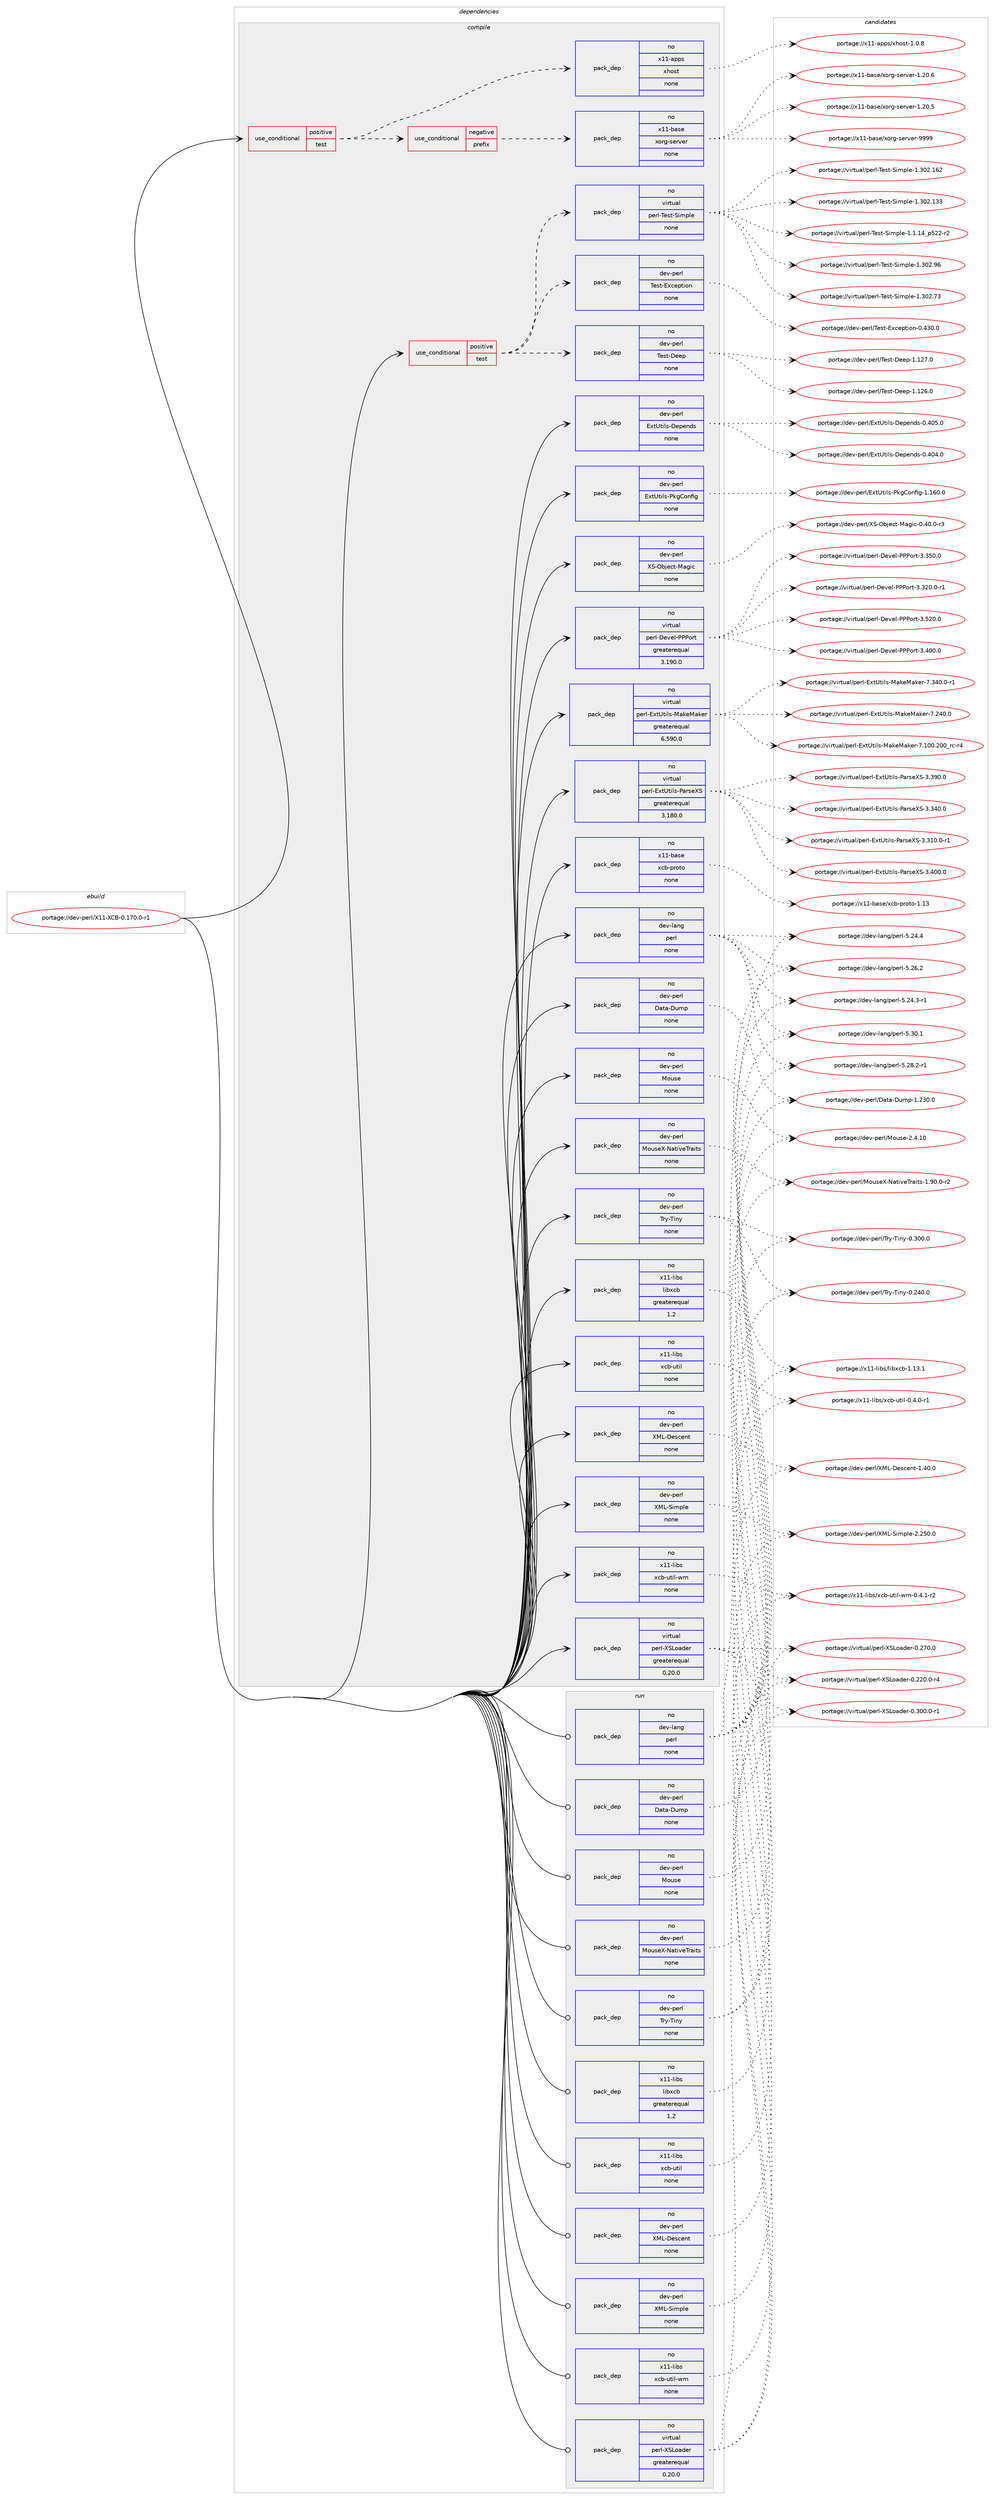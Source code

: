 digraph prolog {

# *************
# Graph options
# *************

newrank=true;
concentrate=true;
compound=true;
graph [rankdir=LR,fontname=Helvetica,fontsize=10,ranksep=1.5];#, ranksep=2.5, nodesep=0.2];
edge  [arrowhead=vee];
node  [fontname=Helvetica,fontsize=10];

# **********
# The ebuild
# **********

subgraph cluster_leftcol {
color=gray;
rank=same;
label=<<i>ebuild</i>>;
id [label="portage://dev-perl/X11-XCB-0.170.0-r1", color=red, width=4, href="../dev-perl/X11-XCB-0.170.0-r1.svg"];
}

# ****************
# The dependencies
# ****************

subgraph cluster_midcol {
color=gray;
label=<<i>dependencies</i>>;
subgraph cluster_compile {
fillcolor="#eeeeee";
style=filled;
label=<<i>compile</i>>;
subgraph cond121219 {
dependency479479 [label=<<TABLE BORDER="0" CELLBORDER="1" CELLSPACING="0" CELLPADDING="4"><TR><TD ROWSPAN="3" CELLPADDING="10">use_conditional</TD></TR><TR><TD>positive</TD></TR><TR><TD>test</TD></TR></TABLE>>, shape=none, color=red];
subgraph cond121220 {
dependency479480 [label=<<TABLE BORDER="0" CELLBORDER="1" CELLSPACING="0" CELLPADDING="4"><TR><TD ROWSPAN="3" CELLPADDING="10">use_conditional</TD></TR><TR><TD>negative</TD></TR><TR><TD>prefix</TD></TR></TABLE>>, shape=none, color=red];
subgraph pack353204 {
dependency479481 [label=<<TABLE BORDER="0" CELLBORDER="1" CELLSPACING="0" CELLPADDING="4" WIDTH="220"><TR><TD ROWSPAN="6" CELLPADDING="30">pack_dep</TD></TR><TR><TD WIDTH="110">no</TD></TR><TR><TD>x11-base</TD></TR><TR><TD>xorg-server</TD></TR><TR><TD>none</TD></TR><TR><TD></TD></TR></TABLE>>, shape=none, color=blue];
}
dependency479480:e -> dependency479481:w [weight=20,style="dashed",arrowhead="vee"];
}
dependency479479:e -> dependency479480:w [weight=20,style="dashed",arrowhead="vee"];
subgraph pack353205 {
dependency479482 [label=<<TABLE BORDER="0" CELLBORDER="1" CELLSPACING="0" CELLPADDING="4" WIDTH="220"><TR><TD ROWSPAN="6" CELLPADDING="30">pack_dep</TD></TR><TR><TD WIDTH="110">no</TD></TR><TR><TD>x11-apps</TD></TR><TR><TD>xhost</TD></TR><TR><TD>none</TD></TR><TR><TD></TD></TR></TABLE>>, shape=none, color=blue];
}
dependency479479:e -> dependency479482:w [weight=20,style="dashed",arrowhead="vee"];
}
id:e -> dependency479479:w [weight=20,style="solid",arrowhead="vee"];
subgraph cond121221 {
dependency479483 [label=<<TABLE BORDER="0" CELLBORDER="1" CELLSPACING="0" CELLPADDING="4"><TR><TD ROWSPAN="3" CELLPADDING="10">use_conditional</TD></TR><TR><TD>positive</TD></TR><TR><TD>test</TD></TR></TABLE>>, shape=none, color=red];
subgraph pack353206 {
dependency479484 [label=<<TABLE BORDER="0" CELLBORDER="1" CELLSPACING="0" CELLPADDING="4" WIDTH="220"><TR><TD ROWSPAN="6" CELLPADDING="30">pack_dep</TD></TR><TR><TD WIDTH="110">no</TD></TR><TR><TD>dev-perl</TD></TR><TR><TD>Test-Deep</TD></TR><TR><TD>none</TD></TR><TR><TD></TD></TR></TABLE>>, shape=none, color=blue];
}
dependency479483:e -> dependency479484:w [weight=20,style="dashed",arrowhead="vee"];
subgraph pack353207 {
dependency479485 [label=<<TABLE BORDER="0" CELLBORDER="1" CELLSPACING="0" CELLPADDING="4" WIDTH="220"><TR><TD ROWSPAN="6" CELLPADDING="30">pack_dep</TD></TR><TR><TD WIDTH="110">no</TD></TR><TR><TD>dev-perl</TD></TR><TR><TD>Test-Exception</TD></TR><TR><TD>none</TD></TR><TR><TD></TD></TR></TABLE>>, shape=none, color=blue];
}
dependency479483:e -> dependency479485:w [weight=20,style="dashed",arrowhead="vee"];
subgraph pack353208 {
dependency479486 [label=<<TABLE BORDER="0" CELLBORDER="1" CELLSPACING="0" CELLPADDING="4" WIDTH="220"><TR><TD ROWSPAN="6" CELLPADDING="30">pack_dep</TD></TR><TR><TD WIDTH="110">no</TD></TR><TR><TD>virtual</TD></TR><TR><TD>perl-Test-Simple</TD></TR><TR><TD>none</TD></TR><TR><TD></TD></TR></TABLE>>, shape=none, color=blue];
}
dependency479483:e -> dependency479486:w [weight=20,style="dashed",arrowhead="vee"];
}
id:e -> dependency479483:w [weight=20,style="solid",arrowhead="vee"];
subgraph pack353209 {
dependency479487 [label=<<TABLE BORDER="0" CELLBORDER="1" CELLSPACING="0" CELLPADDING="4" WIDTH="220"><TR><TD ROWSPAN="6" CELLPADDING="30">pack_dep</TD></TR><TR><TD WIDTH="110">no</TD></TR><TR><TD>dev-lang</TD></TR><TR><TD>perl</TD></TR><TR><TD>none</TD></TR><TR><TD></TD></TR></TABLE>>, shape=none, color=blue];
}
id:e -> dependency479487:w [weight=20,style="solid",arrowhead="vee"];
subgraph pack353210 {
dependency479488 [label=<<TABLE BORDER="0" CELLBORDER="1" CELLSPACING="0" CELLPADDING="4" WIDTH="220"><TR><TD ROWSPAN="6" CELLPADDING="30">pack_dep</TD></TR><TR><TD WIDTH="110">no</TD></TR><TR><TD>dev-perl</TD></TR><TR><TD>Data-Dump</TD></TR><TR><TD>none</TD></TR><TR><TD></TD></TR></TABLE>>, shape=none, color=blue];
}
id:e -> dependency479488:w [weight=20,style="solid",arrowhead="vee"];
subgraph pack353211 {
dependency479489 [label=<<TABLE BORDER="0" CELLBORDER="1" CELLSPACING="0" CELLPADDING="4" WIDTH="220"><TR><TD ROWSPAN="6" CELLPADDING="30">pack_dep</TD></TR><TR><TD WIDTH="110">no</TD></TR><TR><TD>dev-perl</TD></TR><TR><TD>ExtUtils-Depends</TD></TR><TR><TD>none</TD></TR><TR><TD></TD></TR></TABLE>>, shape=none, color=blue];
}
id:e -> dependency479489:w [weight=20,style="solid",arrowhead="vee"];
subgraph pack353212 {
dependency479490 [label=<<TABLE BORDER="0" CELLBORDER="1" CELLSPACING="0" CELLPADDING="4" WIDTH="220"><TR><TD ROWSPAN="6" CELLPADDING="30">pack_dep</TD></TR><TR><TD WIDTH="110">no</TD></TR><TR><TD>dev-perl</TD></TR><TR><TD>ExtUtils-PkgConfig</TD></TR><TR><TD>none</TD></TR><TR><TD></TD></TR></TABLE>>, shape=none, color=blue];
}
id:e -> dependency479490:w [weight=20,style="solid",arrowhead="vee"];
subgraph pack353213 {
dependency479491 [label=<<TABLE BORDER="0" CELLBORDER="1" CELLSPACING="0" CELLPADDING="4" WIDTH="220"><TR><TD ROWSPAN="6" CELLPADDING="30">pack_dep</TD></TR><TR><TD WIDTH="110">no</TD></TR><TR><TD>dev-perl</TD></TR><TR><TD>Mouse</TD></TR><TR><TD>none</TD></TR><TR><TD></TD></TR></TABLE>>, shape=none, color=blue];
}
id:e -> dependency479491:w [weight=20,style="solid",arrowhead="vee"];
subgraph pack353214 {
dependency479492 [label=<<TABLE BORDER="0" CELLBORDER="1" CELLSPACING="0" CELLPADDING="4" WIDTH="220"><TR><TD ROWSPAN="6" CELLPADDING="30">pack_dep</TD></TR><TR><TD WIDTH="110">no</TD></TR><TR><TD>dev-perl</TD></TR><TR><TD>MouseX-NativeTraits</TD></TR><TR><TD>none</TD></TR><TR><TD></TD></TR></TABLE>>, shape=none, color=blue];
}
id:e -> dependency479492:w [weight=20,style="solid",arrowhead="vee"];
subgraph pack353215 {
dependency479493 [label=<<TABLE BORDER="0" CELLBORDER="1" CELLSPACING="0" CELLPADDING="4" WIDTH="220"><TR><TD ROWSPAN="6" CELLPADDING="30">pack_dep</TD></TR><TR><TD WIDTH="110">no</TD></TR><TR><TD>dev-perl</TD></TR><TR><TD>Try-Tiny</TD></TR><TR><TD>none</TD></TR><TR><TD></TD></TR></TABLE>>, shape=none, color=blue];
}
id:e -> dependency479493:w [weight=20,style="solid",arrowhead="vee"];
subgraph pack353216 {
dependency479494 [label=<<TABLE BORDER="0" CELLBORDER="1" CELLSPACING="0" CELLPADDING="4" WIDTH="220"><TR><TD ROWSPAN="6" CELLPADDING="30">pack_dep</TD></TR><TR><TD WIDTH="110">no</TD></TR><TR><TD>dev-perl</TD></TR><TR><TD>XML-Descent</TD></TR><TR><TD>none</TD></TR><TR><TD></TD></TR></TABLE>>, shape=none, color=blue];
}
id:e -> dependency479494:w [weight=20,style="solid",arrowhead="vee"];
subgraph pack353217 {
dependency479495 [label=<<TABLE BORDER="0" CELLBORDER="1" CELLSPACING="0" CELLPADDING="4" WIDTH="220"><TR><TD ROWSPAN="6" CELLPADDING="30">pack_dep</TD></TR><TR><TD WIDTH="110">no</TD></TR><TR><TD>dev-perl</TD></TR><TR><TD>XML-Simple</TD></TR><TR><TD>none</TD></TR><TR><TD></TD></TR></TABLE>>, shape=none, color=blue];
}
id:e -> dependency479495:w [weight=20,style="solid",arrowhead="vee"];
subgraph pack353218 {
dependency479496 [label=<<TABLE BORDER="0" CELLBORDER="1" CELLSPACING="0" CELLPADDING="4" WIDTH="220"><TR><TD ROWSPAN="6" CELLPADDING="30">pack_dep</TD></TR><TR><TD WIDTH="110">no</TD></TR><TR><TD>dev-perl</TD></TR><TR><TD>XS-Object-Magic</TD></TR><TR><TD>none</TD></TR><TR><TD></TD></TR></TABLE>>, shape=none, color=blue];
}
id:e -> dependency479496:w [weight=20,style="solid",arrowhead="vee"];
subgraph pack353219 {
dependency479497 [label=<<TABLE BORDER="0" CELLBORDER="1" CELLSPACING="0" CELLPADDING="4" WIDTH="220"><TR><TD ROWSPAN="6" CELLPADDING="30">pack_dep</TD></TR><TR><TD WIDTH="110">no</TD></TR><TR><TD>virtual</TD></TR><TR><TD>perl-Devel-PPPort</TD></TR><TR><TD>greaterequal</TD></TR><TR><TD>3.190.0</TD></TR></TABLE>>, shape=none, color=blue];
}
id:e -> dependency479497:w [weight=20,style="solid",arrowhead="vee"];
subgraph pack353220 {
dependency479498 [label=<<TABLE BORDER="0" CELLBORDER="1" CELLSPACING="0" CELLPADDING="4" WIDTH="220"><TR><TD ROWSPAN="6" CELLPADDING="30">pack_dep</TD></TR><TR><TD WIDTH="110">no</TD></TR><TR><TD>virtual</TD></TR><TR><TD>perl-ExtUtils-MakeMaker</TD></TR><TR><TD>greaterequal</TD></TR><TR><TD>6.590.0</TD></TR></TABLE>>, shape=none, color=blue];
}
id:e -> dependency479498:w [weight=20,style="solid",arrowhead="vee"];
subgraph pack353221 {
dependency479499 [label=<<TABLE BORDER="0" CELLBORDER="1" CELLSPACING="0" CELLPADDING="4" WIDTH="220"><TR><TD ROWSPAN="6" CELLPADDING="30">pack_dep</TD></TR><TR><TD WIDTH="110">no</TD></TR><TR><TD>virtual</TD></TR><TR><TD>perl-ExtUtils-ParseXS</TD></TR><TR><TD>greaterequal</TD></TR><TR><TD>3.180.0</TD></TR></TABLE>>, shape=none, color=blue];
}
id:e -> dependency479499:w [weight=20,style="solid",arrowhead="vee"];
subgraph pack353222 {
dependency479500 [label=<<TABLE BORDER="0" CELLBORDER="1" CELLSPACING="0" CELLPADDING="4" WIDTH="220"><TR><TD ROWSPAN="6" CELLPADDING="30">pack_dep</TD></TR><TR><TD WIDTH="110">no</TD></TR><TR><TD>virtual</TD></TR><TR><TD>perl-XSLoader</TD></TR><TR><TD>greaterequal</TD></TR><TR><TD>0.20.0</TD></TR></TABLE>>, shape=none, color=blue];
}
id:e -> dependency479500:w [weight=20,style="solid",arrowhead="vee"];
subgraph pack353223 {
dependency479501 [label=<<TABLE BORDER="0" CELLBORDER="1" CELLSPACING="0" CELLPADDING="4" WIDTH="220"><TR><TD ROWSPAN="6" CELLPADDING="30">pack_dep</TD></TR><TR><TD WIDTH="110">no</TD></TR><TR><TD>x11-base</TD></TR><TR><TD>xcb-proto</TD></TR><TR><TD>none</TD></TR><TR><TD></TD></TR></TABLE>>, shape=none, color=blue];
}
id:e -> dependency479501:w [weight=20,style="solid",arrowhead="vee"];
subgraph pack353224 {
dependency479502 [label=<<TABLE BORDER="0" CELLBORDER="1" CELLSPACING="0" CELLPADDING="4" WIDTH="220"><TR><TD ROWSPAN="6" CELLPADDING="30">pack_dep</TD></TR><TR><TD WIDTH="110">no</TD></TR><TR><TD>x11-libs</TD></TR><TR><TD>libxcb</TD></TR><TR><TD>greaterequal</TD></TR><TR><TD>1.2</TD></TR></TABLE>>, shape=none, color=blue];
}
id:e -> dependency479502:w [weight=20,style="solid",arrowhead="vee"];
subgraph pack353225 {
dependency479503 [label=<<TABLE BORDER="0" CELLBORDER="1" CELLSPACING="0" CELLPADDING="4" WIDTH="220"><TR><TD ROWSPAN="6" CELLPADDING="30">pack_dep</TD></TR><TR><TD WIDTH="110">no</TD></TR><TR><TD>x11-libs</TD></TR><TR><TD>xcb-util</TD></TR><TR><TD>none</TD></TR><TR><TD></TD></TR></TABLE>>, shape=none, color=blue];
}
id:e -> dependency479503:w [weight=20,style="solid",arrowhead="vee"];
subgraph pack353226 {
dependency479504 [label=<<TABLE BORDER="0" CELLBORDER="1" CELLSPACING="0" CELLPADDING="4" WIDTH="220"><TR><TD ROWSPAN="6" CELLPADDING="30">pack_dep</TD></TR><TR><TD WIDTH="110">no</TD></TR><TR><TD>x11-libs</TD></TR><TR><TD>xcb-util-wm</TD></TR><TR><TD>none</TD></TR><TR><TD></TD></TR></TABLE>>, shape=none, color=blue];
}
id:e -> dependency479504:w [weight=20,style="solid",arrowhead="vee"];
}
subgraph cluster_compileandrun {
fillcolor="#eeeeee";
style=filled;
label=<<i>compile and run</i>>;
}
subgraph cluster_run {
fillcolor="#eeeeee";
style=filled;
label=<<i>run</i>>;
subgraph pack353227 {
dependency479505 [label=<<TABLE BORDER="0" CELLBORDER="1" CELLSPACING="0" CELLPADDING="4" WIDTH="220"><TR><TD ROWSPAN="6" CELLPADDING="30">pack_dep</TD></TR><TR><TD WIDTH="110">no</TD></TR><TR><TD>dev-lang</TD></TR><TR><TD>perl</TD></TR><TR><TD>none</TD></TR><TR><TD></TD></TR></TABLE>>, shape=none, color=blue];
}
id:e -> dependency479505:w [weight=20,style="solid",arrowhead="odot"];
subgraph pack353228 {
dependency479506 [label=<<TABLE BORDER="0" CELLBORDER="1" CELLSPACING="0" CELLPADDING="4" WIDTH="220"><TR><TD ROWSPAN="6" CELLPADDING="30">pack_dep</TD></TR><TR><TD WIDTH="110">no</TD></TR><TR><TD>dev-perl</TD></TR><TR><TD>Data-Dump</TD></TR><TR><TD>none</TD></TR><TR><TD></TD></TR></TABLE>>, shape=none, color=blue];
}
id:e -> dependency479506:w [weight=20,style="solid",arrowhead="odot"];
subgraph pack353229 {
dependency479507 [label=<<TABLE BORDER="0" CELLBORDER="1" CELLSPACING="0" CELLPADDING="4" WIDTH="220"><TR><TD ROWSPAN="6" CELLPADDING="30">pack_dep</TD></TR><TR><TD WIDTH="110">no</TD></TR><TR><TD>dev-perl</TD></TR><TR><TD>Mouse</TD></TR><TR><TD>none</TD></TR><TR><TD></TD></TR></TABLE>>, shape=none, color=blue];
}
id:e -> dependency479507:w [weight=20,style="solid",arrowhead="odot"];
subgraph pack353230 {
dependency479508 [label=<<TABLE BORDER="0" CELLBORDER="1" CELLSPACING="0" CELLPADDING="4" WIDTH="220"><TR><TD ROWSPAN="6" CELLPADDING="30">pack_dep</TD></TR><TR><TD WIDTH="110">no</TD></TR><TR><TD>dev-perl</TD></TR><TR><TD>MouseX-NativeTraits</TD></TR><TR><TD>none</TD></TR><TR><TD></TD></TR></TABLE>>, shape=none, color=blue];
}
id:e -> dependency479508:w [weight=20,style="solid",arrowhead="odot"];
subgraph pack353231 {
dependency479509 [label=<<TABLE BORDER="0" CELLBORDER="1" CELLSPACING="0" CELLPADDING="4" WIDTH="220"><TR><TD ROWSPAN="6" CELLPADDING="30">pack_dep</TD></TR><TR><TD WIDTH="110">no</TD></TR><TR><TD>dev-perl</TD></TR><TR><TD>Try-Tiny</TD></TR><TR><TD>none</TD></TR><TR><TD></TD></TR></TABLE>>, shape=none, color=blue];
}
id:e -> dependency479509:w [weight=20,style="solid",arrowhead="odot"];
subgraph pack353232 {
dependency479510 [label=<<TABLE BORDER="0" CELLBORDER="1" CELLSPACING="0" CELLPADDING="4" WIDTH="220"><TR><TD ROWSPAN="6" CELLPADDING="30">pack_dep</TD></TR><TR><TD WIDTH="110">no</TD></TR><TR><TD>dev-perl</TD></TR><TR><TD>XML-Descent</TD></TR><TR><TD>none</TD></TR><TR><TD></TD></TR></TABLE>>, shape=none, color=blue];
}
id:e -> dependency479510:w [weight=20,style="solid",arrowhead="odot"];
subgraph pack353233 {
dependency479511 [label=<<TABLE BORDER="0" CELLBORDER="1" CELLSPACING="0" CELLPADDING="4" WIDTH="220"><TR><TD ROWSPAN="6" CELLPADDING="30">pack_dep</TD></TR><TR><TD WIDTH="110">no</TD></TR><TR><TD>dev-perl</TD></TR><TR><TD>XML-Simple</TD></TR><TR><TD>none</TD></TR><TR><TD></TD></TR></TABLE>>, shape=none, color=blue];
}
id:e -> dependency479511:w [weight=20,style="solid",arrowhead="odot"];
subgraph pack353234 {
dependency479512 [label=<<TABLE BORDER="0" CELLBORDER="1" CELLSPACING="0" CELLPADDING="4" WIDTH="220"><TR><TD ROWSPAN="6" CELLPADDING="30">pack_dep</TD></TR><TR><TD WIDTH="110">no</TD></TR><TR><TD>virtual</TD></TR><TR><TD>perl-XSLoader</TD></TR><TR><TD>greaterequal</TD></TR><TR><TD>0.20.0</TD></TR></TABLE>>, shape=none, color=blue];
}
id:e -> dependency479512:w [weight=20,style="solid",arrowhead="odot"];
subgraph pack353235 {
dependency479513 [label=<<TABLE BORDER="0" CELLBORDER="1" CELLSPACING="0" CELLPADDING="4" WIDTH="220"><TR><TD ROWSPAN="6" CELLPADDING="30">pack_dep</TD></TR><TR><TD WIDTH="110">no</TD></TR><TR><TD>x11-libs</TD></TR><TR><TD>libxcb</TD></TR><TR><TD>greaterequal</TD></TR><TR><TD>1.2</TD></TR></TABLE>>, shape=none, color=blue];
}
id:e -> dependency479513:w [weight=20,style="solid",arrowhead="odot"];
subgraph pack353236 {
dependency479514 [label=<<TABLE BORDER="0" CELLBORDER="1" CELLSPACING="0" CELLPADDING="4" WIDTH="220"><TR><TD ROWSPAN="6" CELLPADDING="30">pack_dep</TD></TR><TR><TD WIDTH="110">no</TD></TR><TR><TD>x11-libs</TD></TR><TR><TD>xcb-util</TD></TR><TR><TD>none</TD></TR><TR><TD></TD></TR></TABLE>>, shape=none, color=blue];
}
id:e -> dependency479514:w [weight=20,style="solid",arrowhead="odot"];
subgraph pack353237 {
dependency479515 [label=<<TABLE BORDER="0" CELLBORDER="1" CELLSPACING="0" CELLPADDING="4" WIDTH="220"><TR><TD ROWSPAN="6" CELLPADDING="30">pack_dep</TD></TR><TR><TD WIDTH="110">no</TD></TR><TR><TD>x11-libs</TD></TR><TR><TD>xcb-util-wm</TD></TR><TR><TD>none</TD></TR><TR><TD></TD></TR></TABLE>>, shape=none, color=blue];
}
id:e -> dependency479515:w [weight=20,style="solid",arrowhead="odot"];
}
}

# **************
# The candidates
# **************

subgraph cluster_choices {
rank=same;
color=gray;
label=<<i>candidates</i>>;

subgraph choice353204 {
color=black;
nodesep=1;
choice120494945989711510147120111114103451151011141181011144557575757 [label="portage://x11-base/xorg-server-9999", color=red, width=4,href="../x11-base/xorg-server-9999.svg"];
choice1204949459897115101471201111141034511510111411810111445494650484654 [label="portage://x11-base/xorg-server-1.20.6", color=red, width=4,href="../x11-base/xorg-server-1.20.6.svg"];
choice1204949459897115101471201111141034511510111411810111445494650484653 [label="portage://x11-base/xorg-server-1.20.5", color=red, width=4,href="../x11-base/xorg-server-1.20.5.svg"];
dependency479481:e -> choice120494945989711510147120111114103451151011141181011144557575757:w [style=dotted,weight="100"];
dependency479481:e -> choice1204949459897115101471201111141034511510111411810111445494650484654:w [style=dotted,weight="100"];
dependency479481:e -> choice1204949459897115101471201111141034511510111411810111445494650484653:w [style=dotted,weight="100"];
}
subgraph choice353205 {
color=black;
nodesep=1;
choice1204949459711211211547120104111115116454946484656 [label="portage://x11-apps/xhost-1.0.8", color=red, width=4,href="../x11-apps/xhost-1.0.8.svg"];
dependency479482:e -> choice1204949459711211211547120104111115116454946484656:w [style=dotted,weight="100"];
}
subgraph choice353206 {
color=black;
nodesep=1;
choice10010111845112101114108478410111511645681011011124549464950554648 [label="portage://dev-perl/Test-Deep-1.127.0", color=red, width=4,href="../dev-perl/Test-Deep-1.127.0.svg"];
choice10010111845112101114108478410111511645681011011124549464950544648 [label="portage://dev-perl/Test-Deep-1.126.0", color=red, width=4,href="../dev-perl/Test-Deep-1.126.0.svg"];
dependency479484:e -> choice10010111845112101114108478410111511645681011011124549464950554648:w [style=dotted,weight="100"];
dependency479484:e -> choice10010111845112101114108478410111511645681011011124549464950544648:w [style=dotted,weight="100"];
}
subgraph choice353207 {
color=black;
nodesep=1;
choice1001011184511210111410847841011151164569120991011121161051111104548465251484648 [label="portage://dev-perl/Test-Exception-0.430.0", color=red, width=4,href="../dev-perl/Test-Exception-0.430.0.svg"];
dependency479485:e -> choice1001011184511210111410847841011151164569120991011121161051111104548465251484648:w [style=dotted,weight="100"];
}
subgraph choice353208 {
color=black;
nodesep=1;
choice118105114116117971084711210111410845841011151164583105109112108101454946514850465754 [label="portage://virtual/perl-Test-Simple-1.302.96", color=red, width=4,href="../virtual/perl-Test-Simple-1.302.96.svg"];
choice118105114116117971084711210111410845841011151164583105109112108101454946514850465551 [label="portage://virtual/perl-Test-Simple-1.302.73", color=red, width=4,href="../virtual/perl-Test-Simple-1.302.73.svg"];
choice11810511411611797108471121011141084584101115116458310510911210810145494651485046495450 [label="portage://virtual/perl-Test-Simple-1.302.162", color=red, width=4,href="../virtual/perl-Test-Simple-1.302.162.svg"];
choice11810511411611797108471121011141084584101115116458310510911210810145494651485046495151 [label="portage://virtual/perl-Test-Simple-1.302.133", color=red, width=4,href="../virtual/perl-Test-Simple-1.302.133.svg"];
choice11810511411611797108471121011141084584101115116458310510911210810145494649464952951125350504511450 [label="portage://virtual/perl-Test-Simple-1.1.14_p522-r2", color=red, width=4,href="../virtual/perl-Test-Simple-1.1.14_p522-r2.svg"];
dependency479486:e -> choice118105114116117971084711210111410845841011151164583105109112108101454946514850465754:w [style=dotted,weight="100"];
dependency479486:e -> choice118105114116117971084711210111410845841011151164583105109112108101454946514850465551:w [style=dotted,weight="100"];
dependency479486:e -> choice11810511411611797108471121011141084584101115116458310510911210810145494651485046495450:w [style=dotted,weight="100"];
dependency479486:e -> choice11810511411611797108471121011141084584101115116458310510911210810145494651485046495151:w [style=dotted,weight="100"];
dependency479486:e -> choice11810511411611797108471121011141084584101115116458310510911210810145494649464952951125350504511450:w [style=dotted,weight="100"];
}
subgraph choice353209 {
color=black;
nodesep=1;
choice10010111845108971101034711210111410845534651484649 [label="portage://dev-lang/perl-5.30.1", color=red, width=4,href="../dev-lang/perl-5.30.1.svg"];
choice100101118451089711010347112101114108455346505646504511449 [label="portage://dev-lang/perl-5.28.2-r1", color=red, width=4,href="../dev-lang/perl-5.28.2-r1.svg"];
choice10010111845108971101034711210111410845534650544650 [label="portage://dev-lang/perl-5.26.2", color=red, width=4,href="../dev-lang/perl-5.26.2.svg"];
choice10010111845108971101034711210111410845534650524652 [label="portage://dev-lang/perl-5.24.4", color=red, width=4,href="../dev-lang/perl-5.24.4.svg"];
choice100101118451089711010347112101114108455346505246514511449 [label="portage://dev-lang/perl-5.24.3-r1", color=red, width=4,href="../dev-lang/perl-5.24.3-r1.svg"];
dependency479487:e -> choice10010111845108971101034711210111410845534651484649:w [style=dotted,weight="100"];
dependency479487:e -> choice100101118451089711010347112101114108455346505646504511449:w [style=dotted,weight="100"];
dependency479487:e -> choice10010111845108971101034711210111410845534650544650:w [style=dotted,weight="100"];
dependency479487:e -> choice10010111845108971101034711210111410845534650524652:w [style=dotted,weight="100"];
dependency479487:e -> choice100101118451089711010347112101114108455346505246514511449:w [style=dotted,weight="100"];
}
subgraph choice353210 {
color=black;
nodesep=1;
choice100101118451121011141084768971169745681171091124549465051484648 [label="portage://dev-perl/Data-Dump-1.230.0", color=red, width=4,href="../dev-perl/Data-Dump-1.230.0.svg"];
dependency479488:e -> choice100101118451121011141084768971169745681171091124549465051484648:w [style=dotted,weight="100"];
}
subgraph choice353211 {
color=black;
nodesep=1;
choice1001011184511210111410847691201168511610510811545681011121011101001154548465248534648 [label="portage://dev-perl/ExtUtils-Depends-0.405.0", color=red, width=4,href="../dev-perl/ExtUtils-Depends-0.405.0.svg"];
choice1001011184511210111410847691201168511610510811545681011121011101001154548465248524648 [label="portage://dev-perl/ExtUtils-Depends-0.404.0", color=red, width=4,href="../dev-perl/ExtUtils-Depends-0.404.0.svg"];
dependency479489:e -> choice1001011184511210111410847691201168511610510811545681011121011101001154548465248534648:w [style=dotted,weight="100"];
dependency479489:e -> choice1001011184511210111410847691201168511610510811545681011121011101001154548465248524648:w [style=dotted,weight="100"];
}
subgraph choice353212 {
color=black;
nodesep=1;
choice100101118451121011141084769120116851161051081154580107103671111101021051034549464954484648 [label="portage://dev-perl/ExtUtils-PkgConfig-1.160.0", color=red, width=4,href="../dev-perl/ExtUtils-PkgConfig-1.160.0.svg"];
dependency479490:e -> choice100101118451121011141084769120116851161051081154580107103671111101021051034549464954484648:w [style=dotted,weight="100"];
}
subgraph choice353213 {
color=black;
nodesep=1;
choice10010111845112101114108477711111711510145504652464948 [label="portage://dev-perl/Mouse-2.4.10", color=red, width=4,href="../dev-perl/Mouse-2.4.10.svg"];
dependency479491:e -> choice10010111845112101114108477711111711510145504652464948:w [style=dotted,weight="100"];
}
subgraph choice353214 {
color=black;
nodesep=1;
choice100101118451121011141084777111117115101884578971161051181018411497105116115454946574846484511450 [label="portage://dev-perl/MouseX-NativeTraits-1.90.0-r2", color=red, width=4,href="../dev-perl/MouseX-NativeTraits-1.90.0-r2.svg"];
dependency479492:e -> choice100101118451121011141084777111117115101884578971161051181018411497105116115454946574846484511450:w [style=dotted,weight="100"];
}
subgraph choice353215 {
color=black;
nodesep=1;
choice10010111845112101114108478411412145841051101214548465148484648 [label="portage://dev-perl/Try-Tiny-0.300.0", color=red, width=4,href="../dev-perl/Try-Tiny-0.300.0.svg"];
choice10010111845112101114108478411412145841051101214548465052484648 [label="portage://dev-perl/Try-Tiny-0.240.0", color=red, width=4,href="../dev-perl/Try-Tiny-0.240.0.svg"];
dependency479493:e -> choice10010111845112101114108478411412145841051101214548465148484648:w [style=dotted,weight="100"];
dependency479493:e -> choice10010111845112101114108478411412145841051101214548465052484648:w [style=dotted,weight="100"];
}
subgraph choice353216 {
color=black;
nodesep=1;
choice100101118451121011141084788777645681011159910111011645494652484648 [label="portage://dev-perl/XML-Descent-1.40.0", color=red, width=4,href="../dev-perl/XML-Descent-1.40.0.svg"];
dependency479494:e -> choice100101118451121011141084788777645681011159910111011645494652484648:w [style=dotted,weight="100"];
}
subgraph choice353217 {
color=black;
nodesep=1;
choice100101118451121011141084788777645831051091121081014550465053484648 [label="portage://dev-perl/XML-Simple-2.250.0", color=red, width=4,href="../dev-perl/XML-Simple-2.250.0.svg"];
dependency479495:e -> choice100101118451121011141084788777645831051091121081014550465053484648:w [style=dotted,weight="100"];
}
subgraph choice353218 {
color=black;
nodesep=1;
choice100101118451121011141084788834579981061019911645779710310599454846524846484511451 [label="portage://dev-perl/XS-Object-Magic-0.40.0-r3", color=red, width=4,href="../dev-perl/XS-Object-Magic-0.40.0-r3.svg"];
dependency479496:e -> choice100101118451121011141084788834579981061019911645779710310599454846524846484511451:w [style=dotted,weight="100"];
}
subgraph choice353219 {
color=black;
nodesep=1;
choice11810511411611797108471121011141084568101118101108458080801111141164551465350484648 [label="portage://virtual/perl-Devel-PPPort-3.520.0", color=red, width=4,href="../virtual/perl-Devel-PPPort-3.520.0.svg"];
choice11810511411611797108471121011141084568101118101108458080801111141164551465248484648 [label="portage://virtual/perl-Devel-PPPort-3.400.0", color=red, width=4,href="../virtual/perl-Devel-PPPort-3.400.0.svg"];
choice11810511411611797108471121011141084568101118101108458080801111141164551465153484648 [label="portage://virtual/perl-Devel-PPPort-3.350.0", color=red, width=4,href="../virtual/perl-Devel-PPPort-3.350.0.svg"];
choice118105114116117971084711210111410845681011181011084580808011111411645514651504846484511449 [label="portage://virtual/perl-Devel-PPPort-3.320.0-r1", color=red, width=4,href="../virtual/perl-Devel-PPPort-3.320.0-r1.svg"];
dependency479497:e -> choice11810511411611797108471121011141084568101118101108458080801111141164551465350484648:w [style=dotted,weight="100"];
dependency479497:e -> choice11810511411611797108471121011141084568101118101108458080801111141164551465248484648:w [style=dotted,weight="100"];
dependency479497:e -> choice11810511411611797108471121011141084568101118101108458080801111141164551465153484648:w [style=dotted,weight="100"];
dependency479497:e -> choice118105114116117971084711210111410845681011181011084580808011111411645514651504846484511449:w [style=dotted,weight="100"];
}
subgraph choice353220 {
color=black;
nodesep=1;
choice1181051141161179710847112101114108456912011685116105108115457797107101779710710111445554651524846484511449 [label="portage://virtual/perl-ExtUtils-MakeMaker-7.340.0-r1", color=red, width=4,href="../virtual/perl-ExtUtils-MakeMaker-7.340.0-r1.svg"];
choice118105114116117971084711210111410845691201168511610510811545779710710177971071011144555465052484648 [label="portage://virtual/perl-ExtUtils-MakeMaker-7.240.0", color=red, width=4,href="../virtual/perl-ExtUtils-MakeMaker-7.240.0.svg"];
choice118105114116117971084711210111410845691201168511610510811545779710710177971071011144555464948484650484895114994511452 [label="portage://virtual/perl-ExtUtils-MakeMaker-7.100.200_rc-r4", color=red, width=4,href="../virtual/perl-ExtUtils-MakeMaker-7.100.200_rc-r4.svg"];
dependency479498:e -> choice1181051141161179710847112101114108456912011685116105108115457797107101779710710111445554651524846484511449:w [style=dotted,weight="100"];
dependency479498:e -> choice118105114116117971084711210111410845691201168511610510811545779710710177971071011144555465052484648:w [style=dotted,weight="100"];
dependency479498:e -> choice118105114116117971084711210111410845691201168511610510811545779710710177971071011144555464948484650484895114994511452:w [style=dotted,weight="100"];
}
subgraph choice353221 {
color=black;
nodesep=1;
choice118105114116117971084711210111410845691201168511610510811545809711411510188834551465248484648 [label="portage://virtual/perl-ExtUtils-ParseXS-3.400.0", color=red, width=4,href="../virtual/perl-ExtUtils-ParseXS-3.400.0.svg"];
choice118105114116117971084711210111410845691201168511610510811545809711411510188834551465157484648 [label="portage://virtual/perl-ExtUtils-ParseXS-3.390.0", color=red, width=4,href="../virtual/perl-ExtUtils-ParseXS-3.390.0.svg"];
choice118105114116117971084711210111410845691201168511610510811545809711411510188834551465152484648 [label="portage://virtual/perl-ExtUtils-ParseXS-3.340.0", color=red, width=4,href="../virtual/perl-ExtUtils-ParseXS-3.340.0.svg"];
choice1181051141161179710847112101114108456912011685116105108115458097114115101888345514651494846484511449 [label="portage://virtual/perl-ExtUtils-ParseXS-3.310.0-r1", color=red, width=4,href="../virtual/perl-ExtUtils-ParseXS-3.310.0-r1.svg"];
dependency479499:e -> choice118105114116117971084711210111410845691201168511610510811545809711411510188834551465248484648:w [style=dotted,weight="100"];
dependency479499:e -> choice118105114116117971084711210111410845691201168511610510811545809711411510188834551465157484648:w [style=dotted,weight="100"];
dependency479499:e -> choice118105114116117971084711210111410845691201168511610510811545809711411510188834551465152484648:w [style=dotted,weight="100"];
dependency479499:e -> choice1181051141161179710847112101114108456912011685116105108115458097114115101888345514651494846484511449:w [style=dotted,weight="100"];
}
subgraph choice353222 {
color=black;
nodesep=1;
choice1181051141161179710847112101114108458883761119710010111445484651484846484511449 [label="portage://virtual/perl-XSLoader-0.300.0-r1", color=red, width=4,href="../virtual/perl-XSLoader-0.300.0-r1.svg"];
choice118105114116117971084711210111410845888376111971001011144548465055484648 [label="portage://virtual/perl-XSLoader-0.270.0", color=red, width=4,href="../virtual/perl-XSLoader-0.270.0.svg"];
choice1181051141161179710847112101114108458883761119710010111445484650504846484511452 [label="portage://virtual/perl-XSLoader-0.220.0-r4", color=red, width=4,href="../virtual/perl-XSLoader-0.220.0-r4.svg"];
dependency479500:e -> choice1181051141161179710847112101114108458883761119710010111445484651484846484511449:w [style=dotted,weight="100"];
dependency479500:e -> choice118105114116117971084711210111410845888376111971001011144548465055484648:w [style=dotted,weight="100"];
dependency479500:e -> choice1181051141161179710847112101114108458883761119710010111445484650504846484511452:w [style=dotted,weight="100"];
}
subgraph choice353223 {
color=black;
nodesep=1;
choice1204949459897115101471209998451121141111161114549464951 [label="portage://x11-base/xcb-proto-1.13", color=red, width=4,href="../x11-base/xcb-proto-1.13.svg"];
dependency479501:e -> choice1204949459897115101471209998451121141111161114549464951:w [style=dotted,weight="100"];
}
subgraph choice353224 {
color=black;
nodesep=1;
choice120494945108105981154710810598120999845494649514649 [label="portage://x11-libs/libxcb-1.13.1", color=red, width=4,href="../x11-libs/libxcb-1.13.1.svg"];
dependency479502:e -> choice120494945108105981154710810598120999845494649514649:w [style=dotted,weight="100"];
}
subgraph choice353225 {
color=black;
nodesep=1;
choice12049494510810598115471209998451171161051084548465246484511449 [label="portage://x11-libs/xcb-util-0.4.0-r1", color=red, width=4,href="../x11-libs/xcb-util-0.4.0-r1.svg"];
dependency479503:e -> choice12049494510810598115471209998451171161051084548465246484511449:w [style=dotted,weight="100"];
}
subgraph choice353226 {
color=black;
nodesep=1;
choice1204949451081059811547120999845117116105108451191094548465246494511450 [label="portage://x11-libs/xcb-util-wm-0.4.1-r2", color=red, width=4,href="../x11-libs/xcb-util-wm-0.4.1-r2.svg"];
dependency479504:e -> choice1204949451081059811547120999845117116105108451191094548465246494511450:w [style=dotted,weight="100"];
}
subgraph choice353227 {
color=black;
nodesep=1;
choice10010111845108971101034711210111410845534651484649 [label="portage://dev-lang/perl-5.30.1", color=red, width=4,href="../dev-lang/perl-5.30.1.svg"];
choice100101118451089711010347112101114108455346505646504511449 [label="portage://dev-lang/perl-5.28.2-r1", color=red, width=4,href="../dev-lang/perl-5.28.2-r1.svg"];
choice10010111845108971101034711210111410845534650544650 [label="portage://dev-lang/perl-5.26.2", color=red, width=4,href="../dev-lang/perl-5.26.2.svg"];
choice10010111845108971101034711210111410845534650524652 [label="portage://dev-lang/perl-5.24.4", color=red, width=4,href="../dev-lang/perl-5.24.4.svg"];
choice100101118451089711010347112101114108455346505246514511449 [label="portage://dev-lang/perl-5.24.3-r1", color=red, width=4,href="../dev-lang/perl-5.24.3-r1.svg"];
dependency479505:e -> choice10010111845108971101034711210111410845534651484649:w [style=dotted,weight="100"];
dependency479505:e -> choice100101118451089711010347112101114108455346505646504511449:w [style=dotted,weight="100"];
dependency479505:e -> choice10010111845108971101034711210111410845534650544650:w [style=dotted,weight="100"];
dependency479505:e -> choice10010111845108971101034711210111410845534650524652:w [style=dotted,weight="100"];
dependency479505:e -> choice100101118451089711010347112101114108455346505246514511449:w [style=dotted,weight="100"];
}
subgraph choice353228 {
color=black;
nodesep=1;
choice100101118451121011141084768971169745681171091124549465051484648 [label="portage://dev-perl/Data-Dump-1.230.0", color=red, width=4,href="../dev-perl/Data-Dump-1.230.0.svg"];
dependency479506:e -> choice100101118451121011141084768971169745681171091124549465051484648:w [style=dotted,weight="100"];
}
subgraph choice353229 {
color=black;
nodesep=1;
choice10010111845112101114108477711111711510145504652464948 [label="portage://dev-perl/Mouse-2.4.10", color=red, width=4,href="../dev-perl/Mouse-2.4.10.svg"];
dependency479507:e -> choice10010111845112101114108477711111711510145504652464948:w [style=dotted,weight="100"];
}
subgraph choice353230 {
color=black;
nodesep=1;
choice100101118451121011141084777111117115101884578971161051181018411497105116115454946574846484511450 [label="portage://dev-perl/MouseX-NativeTraits-1.90.0-r2", color=red, width=4,href="../dev-perl/MouseX-NativeTraits-1.90.0-r2.svg"];
dependency479508:e -> choice100101118451121011141084777111117115101884578971161051181018411497105116115454946574846484511450:w [style=dotted,weight="100"];
}
subgraph choice353231 {
color=black;
nodesep=1;
choice10010111845112101114108478411412145841051101214548465148484648 [label="portage://dev-perl/Try-Tiny-0.300.0", color=red, width=4,href="../dev-perl/Try-Tiny-0.300.0.svg"];
choice10010111845112101114108478411412145841051101214548465052484648 [label="portage://dev-perl/Try-Tiny-0.240.0", color=red, width=4,href="../dev-perl/Try-Tiny-0.240.0.svg"];
dependency479509:e -> choice10010111845112101114108478411412145841051101214548465148484648:w [style=dotted,weight="100"];
dependency479509:e -> choice10010111845112101114108478411412145841051101214548465052484648:w [style=dotted,weight="100"];
}
subgraph choice353232 {
color=black;
nodesep=1;
choice100101118451121011141084788777645681011159910111011645494652484648 [label="portage://dev-perl/XML-Descent-1.40.0", color=red, width=4,href="../dev-perl/XML-Descent-1.40.0.svg"];
dependency479510:e -> choice100101118451121011141084788777645681011159910111011645494652484648:w [style=dotted,weight="100"];
}
subgraph choice353233 {
color=black;
nodesep=1;
choice100101118451121011141084788777645831051091121081014550465053484648 [label="portage://dev-perl/XML-Simple-2.250.0", color=red, width=4,href="../dev-perl/XML-Simple-2.250.0.svg"];
dependency479511:e -> choice100101118451121011141084788777645831051091121081014550465053484648:w [style=dotted,weight="100"];
}
subgraph choice353234 {
color=black;
nodesep=1;
choice1181051141161179710847112101114108458883761119710010111445484651484846484511449 [label="portage://virtual/perl-XSLoader-0.300.0-r1", color=red, width=4,href="../virtual/perl-XSLoader-0.300.0-r1.svg"];
choice118105114116117971084711210111410845888376111971001011144548465055484648 [label="portage://virtual/perl-XSLoader-0.270.0", color=red, width=4,href="../virtual/perl-XSLoader-0.270.0.svg"];
choice1181051141161179710847112101114108458883761119710010111445484650504846484511452 [label="portage://virtual/perl-XSLoader-0.220.0-r4", color=red, width=4,href="../virtual/perl-XSLoader-0.220.0-r4.svg"];
dependency479512:e -> choice1181051141161179710847112101114108458883761119710010111445484651484846484511449:w [style=dotted,weight="100"];
dependency479512:e -> choice118105114116117971084711210111410845888376111971001011144548465055484648:w [style=dotted,weight="100"];
dependency479512:e -> choice1181051141161179710847112101114108458883761119710010111445484650504846484511452:w [style=dotted,weight="100"];
}
subgraph choice353235 {
color=black;
nodesep=1;
choice120494945108105981154710810598120999845494649514649 [label="portage://x11-libs/libxcb-1.13.1", color=red, width=4,href="../x11-libs/libxcb-1.13.1.svg"];
dependency479513:e -> choice120494945108105981154710810598120999845494649514649:w [style=dotted,weight="100"];
}
subgraph choice353236 {
color=black;
nodesep=1;
choice12049494510810598115471209998451171161051084548465246484511449 [label="portage://x11-libs/xcb-util-0.4.0-r1", color=red, width=4,href="../x11-libs/xcb-util-0.4.0-r1.svg"];
dependency479514:e -> choice12049494510810598115471209998451171161051084548465246484511449:w [style=dotted,weight="100"];
}
subgraph choice353237 {
color=black;
nodesep=1;
choice1204949451081059811547120999845117116105108451191094548465246494511450 [label="portage://x11-libs/xcb-util-wm-0.4.1-r2", color=red, width=4,href="../x11-libs/xcb-util-wm-0.4.1-r2.svg"];
dependency479515:e -> choice1204949451081059811547120999845117116105108451191094548465246494511450:w [style=dotted,weight="100"];
}
}

}

